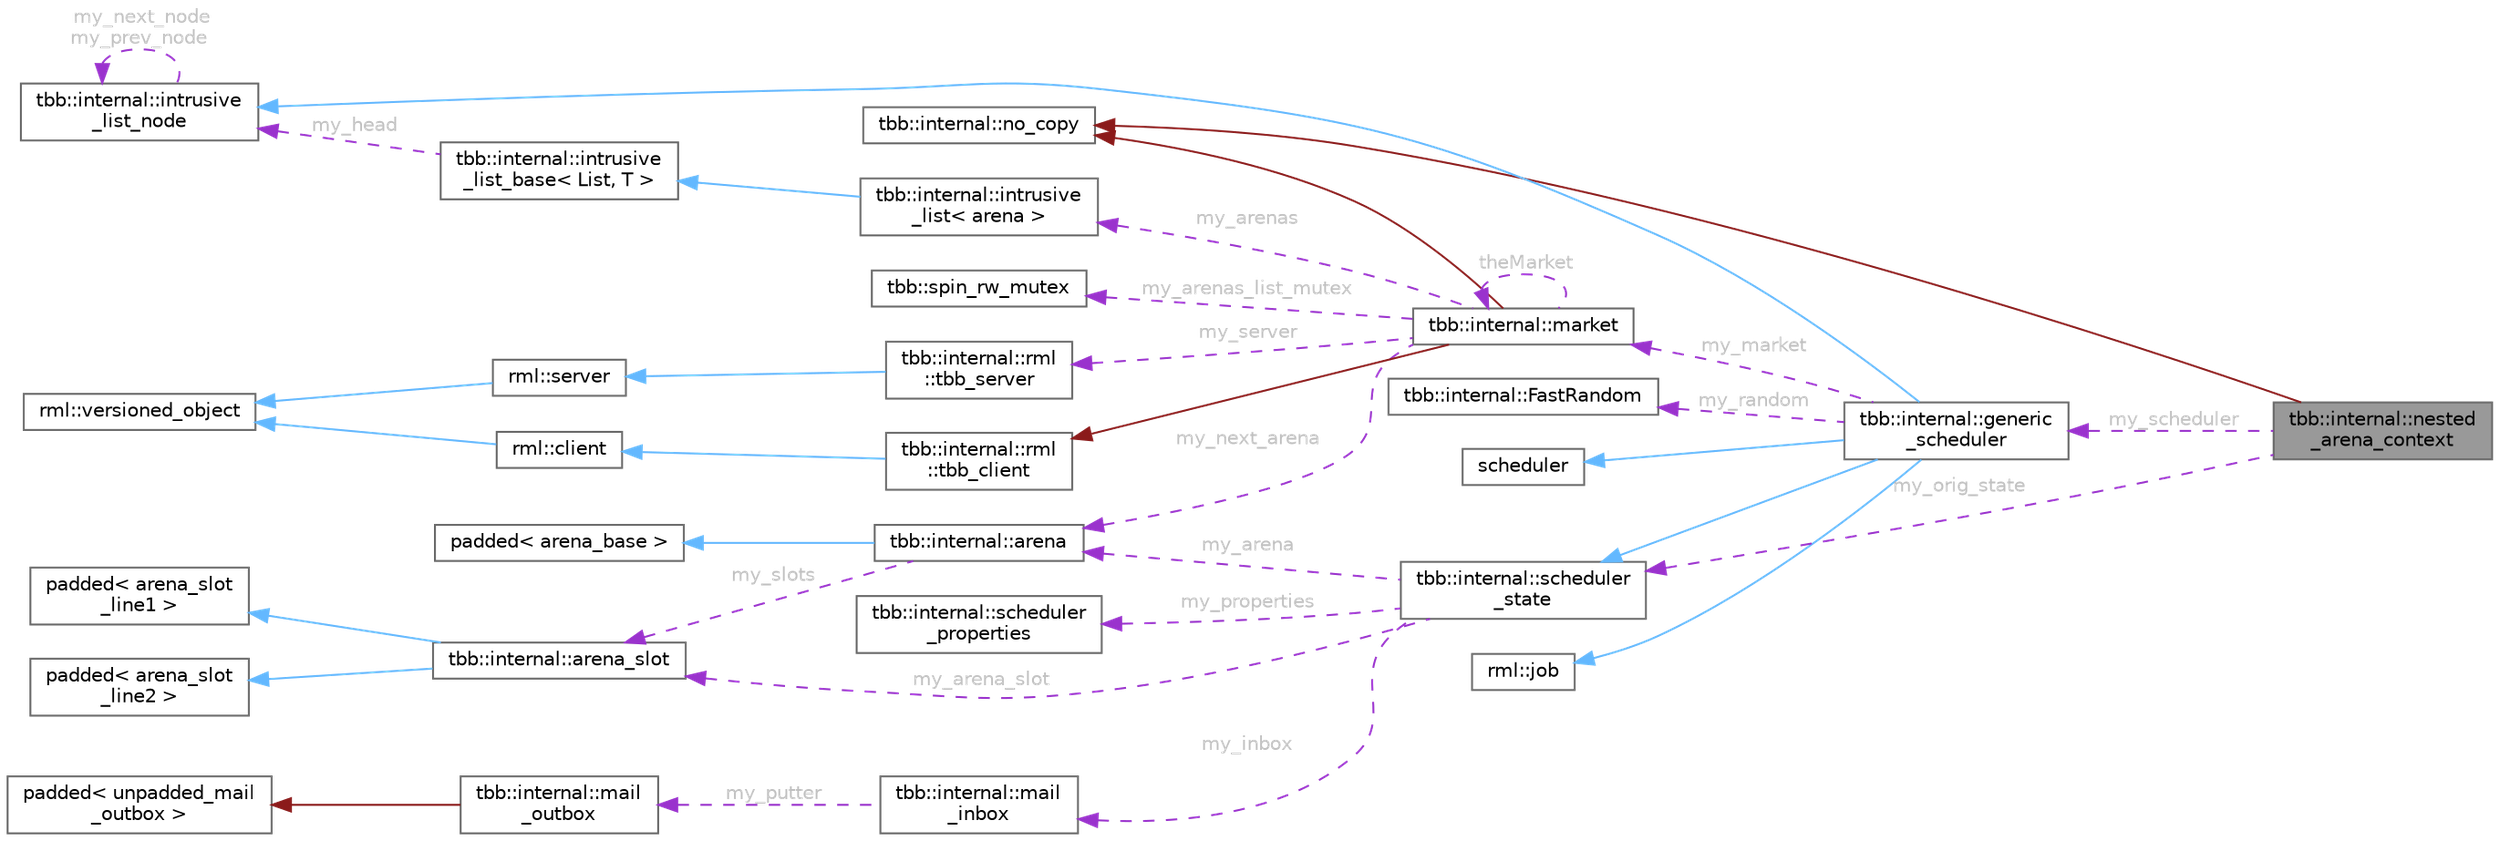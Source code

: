 digraph "tbb::internal::nested_arena_context"
{
 // LATEX_PDF_SIZE
  bgcolor="transparent";
  edge [fontname=Helvetica,fontsize=10,labelfontname=Helvetica,labelfontsize=10];
  node [fontname=Helvetica,fontsize=10,shape=box,height=0.2,width=0.4];
  rankdir="LR";
  Node1 [id="Node000001",label="tbb::internal::nested\l_arena_context",height=0.2,width=0.4,color="gray40", fillcolor="grey60", style="filled", fontcolor="black",tooltip=" "];
  Node2 -> Node1 [id="edge1_Node000001_Node000002",dir="back",color="firebrick4",style="solid",tooltip=" "];
  Node2 [id="Node000002",label="tbb::internal::no_copy",height=0.2,width=0.4,color="gray40", fillcolor="white", style="filled",tooltip=" "];
  Node3 -> Node1 [id="edge2_Node000001_Node000003",dir="back",color="darkorchid3",style="dashed",tooltip=" ",label=" my_scheduler",fontcolor="grey" ];
  Node3 [id="Node000003",label="tbb::internal::generic\l_scheduler",height=0.2,width=0.4,color="gray40", fillcolor="white", style="filled",URL="$classtbb_1_1internal_1_1generic__scheduler.html",tooltip="Work stealing task scheduler."];
  Node4 -> Node3 [id="edge3_Node000003_Node000004",dir="back",color="steelblue1",style="solid",tooltip=" "];
  Node4 [id="Node000004",label="scheduler",height=0.2,width=0.4,color="gray40", fillcolor="white", style="filled",tooltip=" "];
  Node5 -> Node3 [id="edge4_Node000003_Node000005",dir="back",color="steelblue1",style="solid",tooltip=" "];
  Node5 [id="Node000005",label="rml::job",height=0.2,width=0.4,color="gray40", fillcolor="white", style="filled",URL="$classrml_1_1job.html",tooltip="Represents a client's job for an execution context."];
  Node6 -> Node3 [id="edge5_Node000003_Node000006",dir="back",color="steelblue1",style="solid",tooltip=" "];
  Node6 [id="Node000006",label="tbb::internal::intrusive\l_list_node",height=0.2,width=0.4,color="gray40", fillcolor="white", style="filled",URL="$structtbb_1_1internal_1_1intrusive__list__node.html",tooltip="Data structure to be inherited by the types that can form intrusive lists."];
  Node6 -> Node6 [id="edge6_Node000006_Node000006",dir="back",color="darkorchid3",style="dashed",tooltip=" ",label=" my_next_node\nmy_prev_node",fontcolor="grey" ];
  Node7 -> Node3 [id="edge7_Node000003_Node000007",dir="back",color="steelblue1",style="solid",tooltip=" "];
  Node7 [id="Node000007",label="tbb::internal::scheduler\l_state",height=0.2,width=0.4,color="gray40", fillcolor="white", style="filled",URL="$structtbb_1_1internal_1_1scheduler__state.html",tooltip=" "];
  Node8 -> Node7 [id="edge8_Node000007_Node000008",dir="back",color="darkorchid3",style="dashed",tooltip=" ",label=" my_arena_slot",fontcolor="grey" ];
  Node8 [id="Node000008",label="tbb::internal::arena_slot",height=0.2,width=0.4,color="gray40", fillcolor="white", style="filled",URL="$structtbb_1_1internal_1_1arena__slot.html",tooltip=" "];
  Node9 -> Node8 [id="edge9_Node000008_Node000009",dir="back",color="steelblue1",style="solid",tooltip=" "];
  Node9 [id="Node000009",label="padded\< arena_slot\l_line1 \>",height=0.2,width=0.4,color="gray40", fillcolor="white", style="filled",tooltip=" "];
  Node10 -> Node8 [id="edge10_Node000008_Node000010",dir="back",color="steelblue1",style="solid",tooltip=" "];
  Node10 [id="Node000010",label="padded\< arena_slot\l_line2 \>",height=0.2,width=0.4,color="gray40", fillcolor="white", style="filled",tooltip=" "];
  Node11 -> Node7 [id="edge11_Node000007_Node000011",dir="back",color="darkorchid3",style="dashed",tooltip=" ",label=" my_arena",fontcolor="grey" ];
  Node11 [id="Node000011",label="tbb::internal::arena",height=0.2,width=0.4,color="gray40", fillcolor="white", style="filled",URL="$classtbb_1_1internal_1_1arena.html",tooltip=" "];
  Node12 -> Node11 [id="edge12_Node000011_Node000012",dir="back",color="steelblue1",style="solid",tooltip=" "];
  Node12 [id="Node000012",label="padded\< arena_base \>",height=0.2,width=0.4,color="gray40", fillcolor="white", style="filled",tooltip=" "];
  Node8 -> Node11 [id="edge13_Node000011_Node000008",dir="back",color="darkorchid3",style="dashed",tooltip=" ",label=" my_slots",fontcolor="grey" ];
  Node13 -> Node7 [id="edge14_Node000007_Node000013",dir="back",color="darkorchid3",style="dashed",tooltip=" ",label=" my_inbox",fontcolor="grey" ];
  Node13 [id="Node000013",label="tbb::internal::mail\l_inbox",height=0.2,width=0.4,color="gray40", fillcolor="white", style="filled",URL="$classtbb_1_1internal_1_1mail__inbox.html",tooltip="Class representing source of mail."];
  Node14 -> Node13 [id="edge15_Node000013_Node000014",dir="back",color="darkorchid3",style="dashed",tooltip=" ",label=" my_putter",fontcolor="grey" ];
  Node14 [id="Node000014",label="tbb::internal::mail\l_outbox",height=0.2,width=0.4,color="gray40", fillcolor="white", style="filled",URL="$classtbb_1_1internal_1_1mail__outbox.html",tooltip="Class representing where mail is put."];
  Node15 -> Node14 [id="edge16_Node000014_Node000015",dir="back",color="firebrick4",style="solid",tooltip=" "];
  Node15 [id="Node000015",label="padded\< unpadded_mail\l_outbox \>",height=0.2,width=0.4,color="gray40", fillcolor="white", style="filled",tooltip=" "];
  Node16 -> Node7 [id="edge17_Node000007_Node000016",dir="back",color="darkorchid3",style="dashed",tooltip=" ",label=" my_properties",fontcolor="grey" ];
  Node16 [id="Node000016",label="tbb::internal::scheduler\l_properties",height=0.2,width=0.4,color="gray40", fillcolor="white", style="filled",URL="$structtbb_1_1internal_1_1scheduler__properties.html",tooltip="Bit-field representing properties of a sheduler"];
  Node17 -> Node3 [id="edge18_Node000003_Node000017",dir="back",color="darkorchid3",style="dashed",tooltip=" ",label=" my_market",fontcolor="grey" ];
  Node17 [id="Node000017",label="tbb::internal::market",height=0.2,width=0.4,color="gray40", fillcolor="white", style="filled",URL="$classtbb_1_1internal_1_1market.html",tooltip=" "];
  Node2 -> Node17 [id="edge19_Node000017_Node000002",dir="back",color="firebrick4",style="solid",tooltip=" "];
  Node18 -> Node17 [id="edge20_Node000017_Node000018",dir="back",color="firebrick4",style="solid",tooltip=" "];
  Node18 [id="Node000018",label="tbb::internal::rml\l::tbb_client",height=0.2,width=0.4,color="gray40", fillcolor="white", style="filled",URL="$classtbb_1_1internal_1_1rml_1_1tbb__client.html",tooltip=" "];
  Node19 -> Node18 [id="edge21_Node000018_Node000019",dir="back",color="steelblue1",style="solid",tooltip=" "];
  Node19 [id="Node000019",label="rml::client",height=0.2,width=0.4,color="gray40", fillcolor="white", style="filled",URL="$classrml_1_1client.html",tooltip="Information that client provides to server when asking for a server."];
  Node20 -> Node19 [id="edge22_Node000019_Node000020",dir="back",color="steelblue1",style="solid",tooltip=" "];
  Node20 [id="Node000020",label="rml::versioned_object",height=0.2,width=0.4,color="gray40", fillcolor="white", style="filled",URL="$classrml_1_1versioned__object.html",tooltip=" "];
  Node17 -> Node17 [id="edge23_Node000017_Node000017",dir="back",color="darkorchid3",style="dashed",tooltip=" ",label=" theMarket",fontcolor="grey" ];
  Node21 -> Node17 [id="edge24_Node000017_Node000021",dir="back",color="darkorchid3",style="dashed",tooltip=" ",label=" my_arenas_list_mutex",fontcolor="grey" ];
  Node21 [id="Node000021",label="tbb::spin_rw_mutex",height=0.2,width=0.4,color="gray40", fillcolor="white", style="filled",URL="$classtbb_1_1spin__rw__mutex.html",tooltip="Fast, unfair, spinning reader-writer lock with backoff and writer-preference"];
  Node22 -> Node17 [id="edge25_Node000017_Node000022",dir="back",color="darkorchid3",style="dashed",tooltip=" ",label=" my_server",fontcolor="grey" ];
  Node22 [id="Node000022",label="tbb::internal::rml\l::tbb_server",height=0.2,width=0.4,color="gray40", fillcolor="white", style="filled",URL="$classtbb_1_1internal_1_1rml_1_1tbb__server.html",tooltip="Represents a set of TBB worker threads provided by the server."];
  Node23 -> Node22 [id="edge26_Node000022_Node000023",dir="back",color="steelblue1",style="solid",tooltip=" "];
  Node23 [id="Node000023",label="rml::server",height=0.2,width=0.4,color="gray40", fillcolor="white", style="filled",URL="$classrml_1_1server.html",tooltip=" "];
  Node20 -> Node23 [id="edge27_Node000023_Node000020",dir="back",color="steelblue1",style="solid",tooltip=" "];
  Node24 -> Node17 [id="edge28_Node000017_Node000024",dir="back",color="darkorchid3",style="dashed",tooltip=" ",label=" my_arenas",fontcolor="grey" ];
  Node24 [id="Node000024",label="tbb::internal::intrusive\l_list\< arena \>",height=0.2,width=0.4,color="gray40", fillcolor="white", style="filled",URL="$classtbb_1_1internal_1_1intrusive__list.html",tooltip=" "];
  Node25 -> Node24 [id="edge29_Node000024_Node000025",dir="back",color="steelblue1",style="solid",tooltip=" "];
  Node25 [id="Node000025",label="tbb::internal::intrusive\l_list_base\< List, T \>",height=0.2,width=0.4,color="gray40", fillcolor="white", style="filled",URL="$classtbb_1_1internal_1_1intrusive__list__base.html",tooltip="List of element of type T, where T is derived from intrusive_list_node"];
  Node6 -> Node25 [id="edge30_Node000025_Node000006",dir="back",color="darkorchid3",style="dashed",tooltip=" ",label=" my_head",fontcolor="grey" ];
  Node11 -> Node17 [id="edge31_Node000017_Node000011",dir="back",color="darkorchid3",style="dashed",tooltip=" ",label=" my_next_arena",fontcolor="grey" ];
  Node26 -> Node3 [id="edge32_Node000003_Node000026",dir="back",color="darkorchid3",style="dashed",tooltip=" ",label=" my_random",fontcolor="grey" ];
  Node26 [id="Node000026",label="tbb::internal::FastRandom",height=0.2,width=0.4,color="gray40", fillcolor="white", style="filled",URL="$classtbb_1_1internal_1_1_fast_random.html",tooltip="A fast random number generator."];
  Node7 -> Node1 [id="edge33_Node000001_Node000007",dir="back",color="darkorchid3",style="dashed",tooltip=" ",label=" my_orig_state",fontcolor="grey" ];
}
